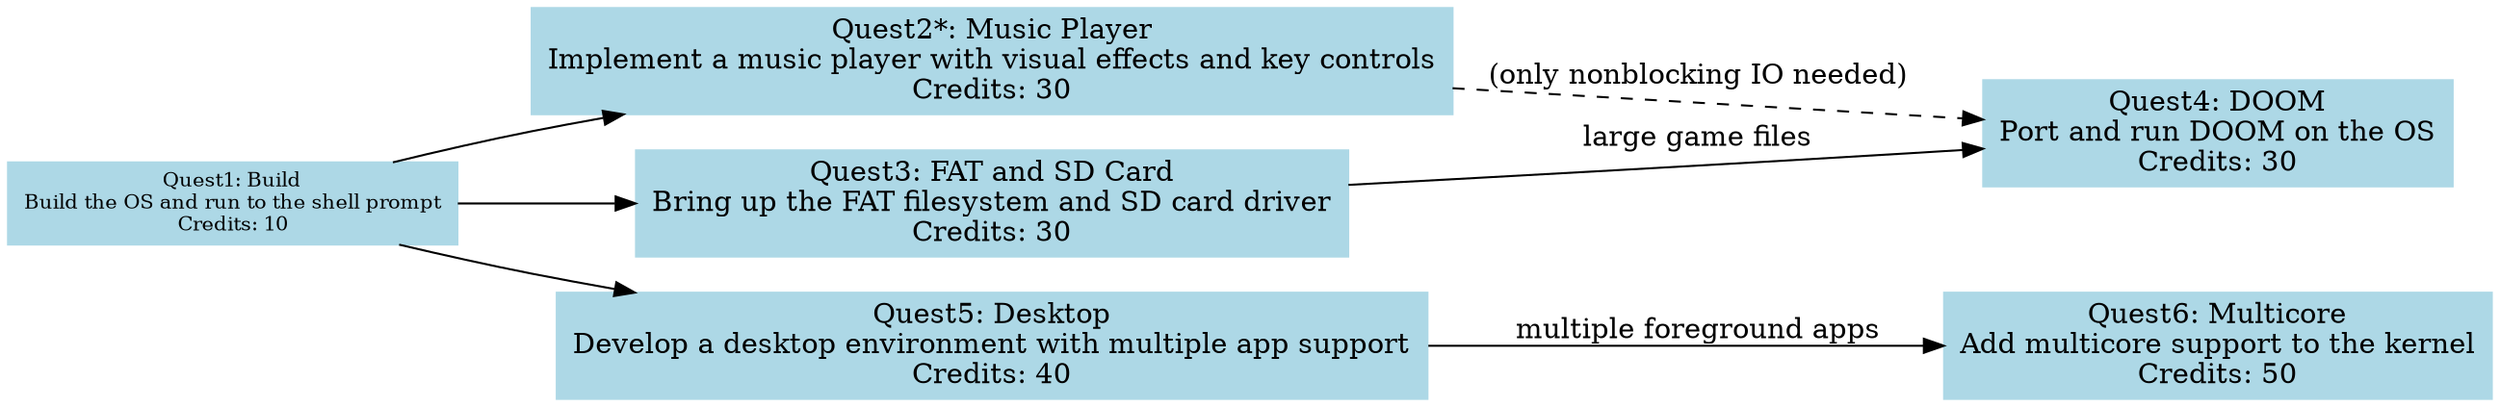 // dot -Tpng quests.dot -o quests.png
digraph QuestDependencies {
    // Define node styles
    node [shape=box, style=filled, color=lightblue];

    // Define the edges based on the relations
    quest1 -> quest2;
    quest1 -> quest3;
    quest1 -> quest5;
    quest2 -> quest4    [style=dashed, label="(only nonblocking IO needed)"];
    quest3 -> quest4    [label="large game files"];
    quest5 -> quest6    [label="multiple foreground apps"];

    // Define nodes with updated labels
    quest1 [label="Quest1: Build\nBuild the OS and run to the shell prompt\nCredits: 10", fontsize=10];
    quest2 [label="Quest2*: Music Player\nImplement a music player with visual effects and key controls\nCredits: 30"];
    quest3 [label="Quest3: FAT and SD Card\nBring up the FAT filesystem and SD card driver\nCredits: 30"];
    quest4 [label="Quest4: DOOM\nPort and run DOOM on the OS\nCredits: 30"];
    quest5 [label="Quest5: Desktop\nDevelop a desktop environment with multiple app support\nCredits: 40"];
    quest6 [label="Quest6: Multicore\nAdd multicore support to the kernel\nCredits: 50"];

    // Set graph layout
    rankdir=LR; // Left to Right layout

    // Subgraph for the legend
    // subgraph cluster_legend {
    //     label = "Legend";
    //     style = dashed; // Optional style for the legend box
    //     color = grey;

    //     // Legend nodes
    //     dashed_edge [label="Dashed Line: Special requirements (e.g., RPI3 only)", shape=plaintext];
    //     dotted_edge [label="Standard Line: Common requirements", shape=plaintext];

    //     // Arrange the legend nodes
    //     dashed_edge -> dotted_edge [style=dashed];
    // }
}
